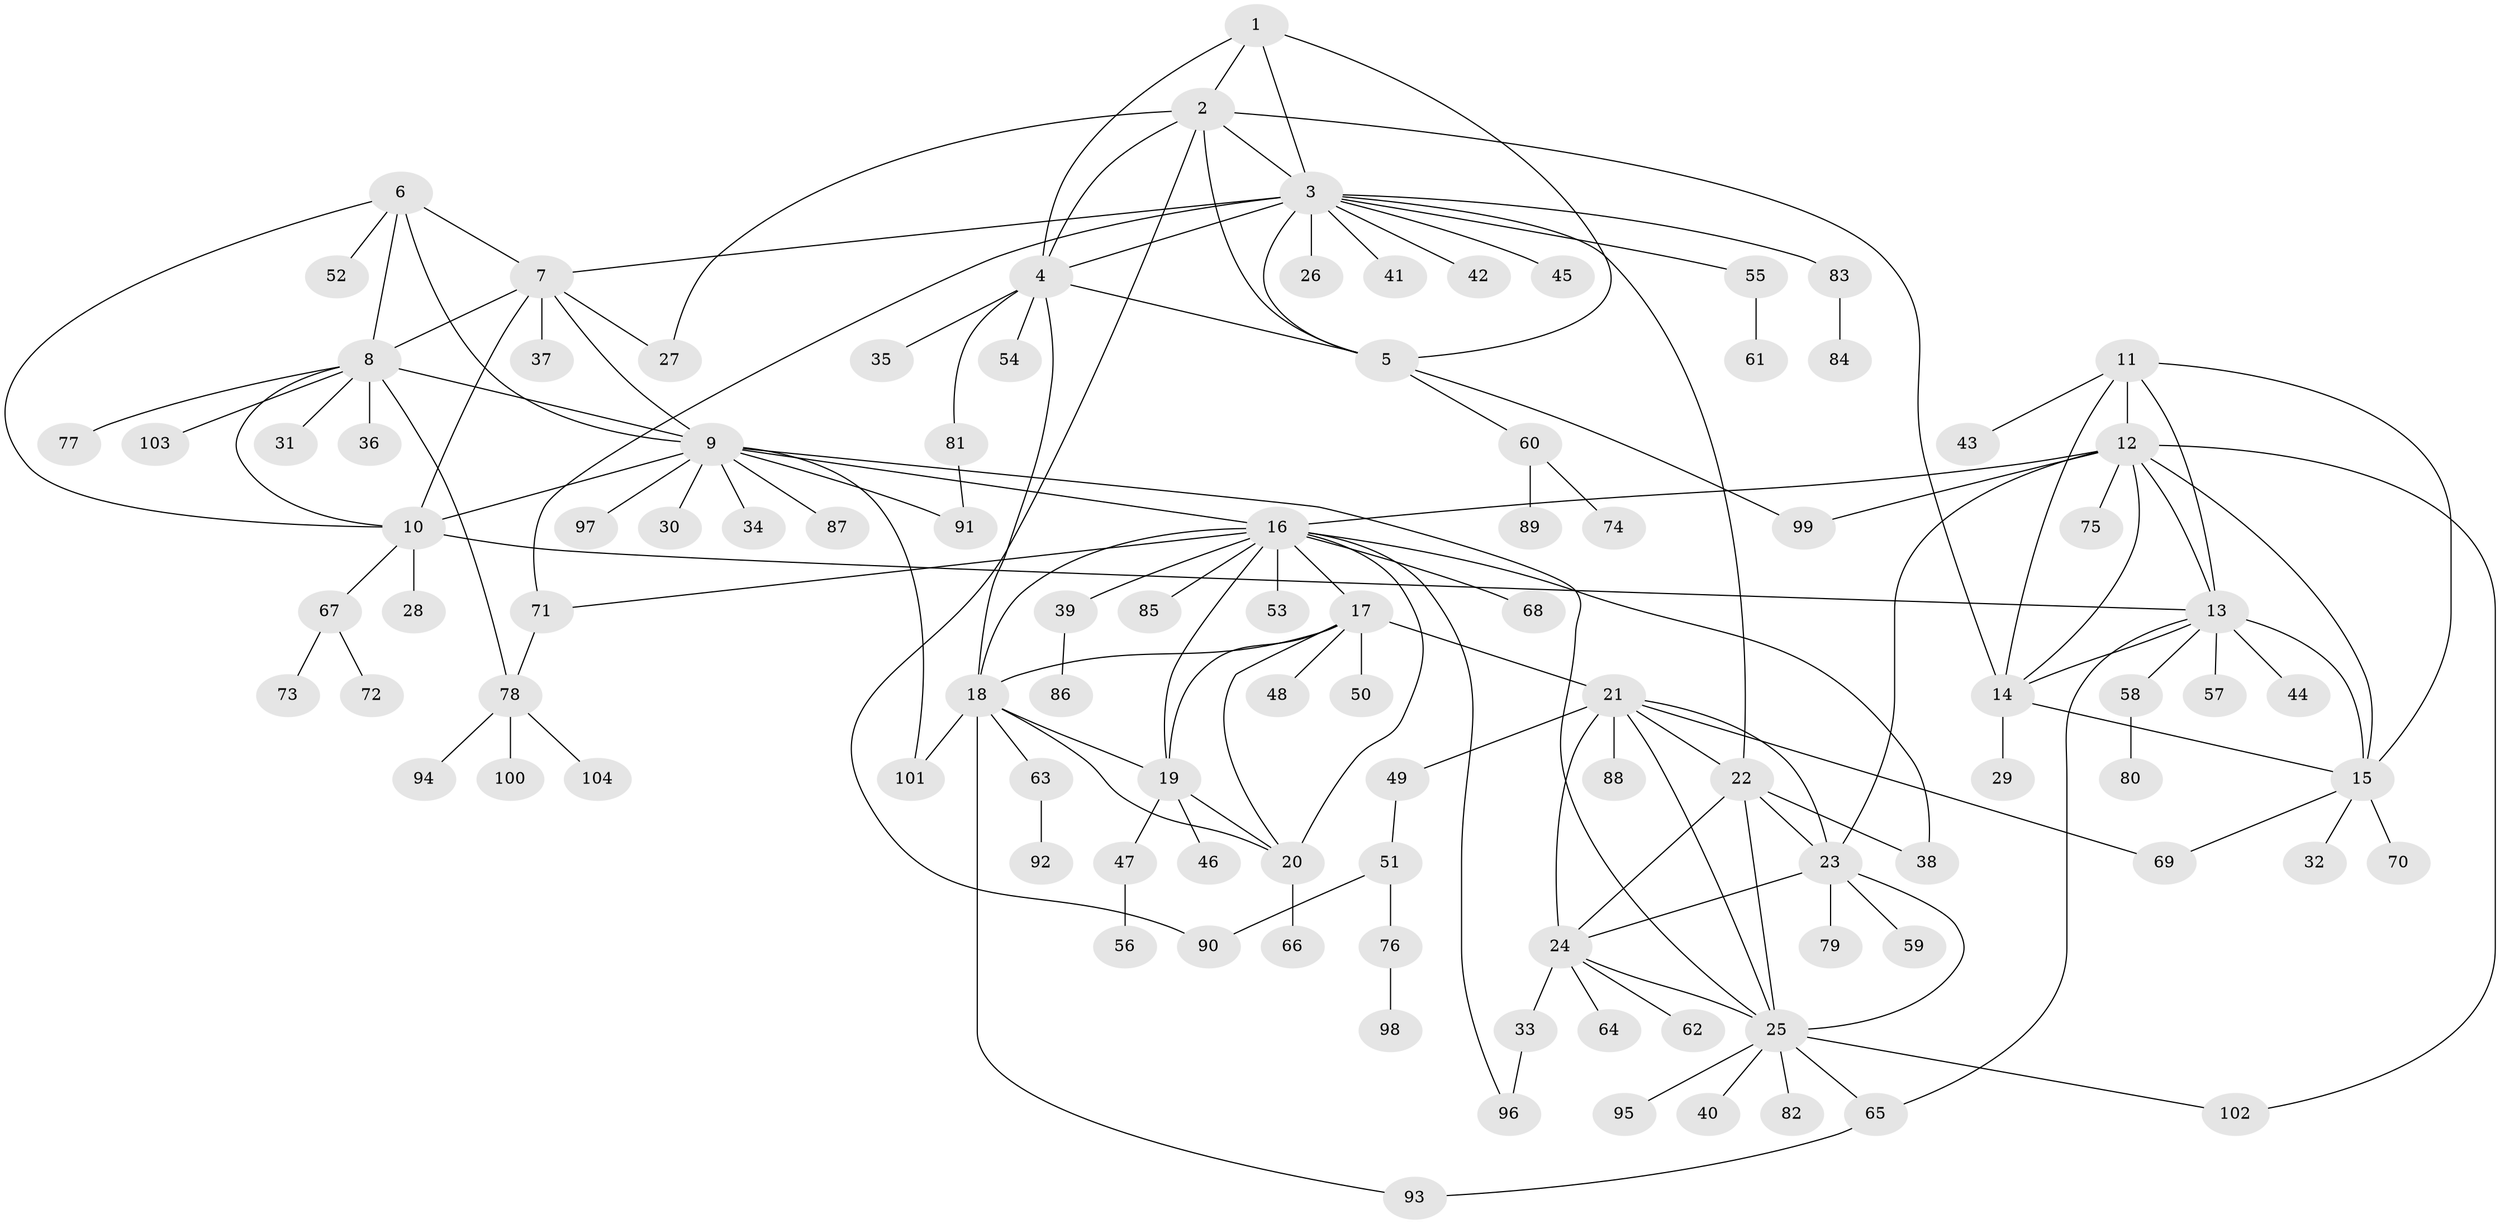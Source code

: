 // Generated by graph-tools (version 1.1) at 2025/54/03/09/25 04:54:49]
// undirected, 104 vertices, 152 edges
graph export_dot {
graph [start="1"]
  node [color=gray90,style=filled];
  1;
  2;
  3;
  4;
  5;
  6;
  7;
  8;
  9;
  10;
  11;
  12;
  13;
  14;
  15;
  16;
  17;
  18;
  19;
  20;
  21;
  22;
  23;
  24;
  25;
  26;
  27;
  28;
  29;
  30;
  31;
  32;
  33;
  34;
  35;
  36;
  37;
  38;
  39;
  40;
  41;
  42;
  43;
  44;
  45;
  46;
  47;
  48;
  49;
  50;
  51;
  52;
  53;
  54;
  55;
  56;
  57;
  58;
  59;
  60;
  61;
  62;
  63;
  64;
  65;
  66;
  67;
  68;
  69;
  70;
  71;
  72;
  73;
  74;
  75;
  76;
  77;
  78;
  79;
  80;
  81;
  82;
  83;
  84;
  85;
  86;
  87;
  88;
  89;
  90;
  91;
  92;
  93;
  94;
  95;
  96;
  97;
  98;
  99;
  100;
  101;
  102;
  103;
  104;
  1 -- 2;
  1 -- 3;
  1 -- 4;
  1 -- 5;
  2 -- 3;
  2 -- 4;
  2 -- 5;
  2 -- 14;
  2 -- 27;
  2 -- 90;
  3 -- 4;
  3 -- 5;
  3 -- 7;
  3 -- 22;
  3 -- 26;
  3 -- 41;
  3 -- 42;
  3 -- 45;
  3 -- 55;
  3 -- 71;
  3 -- 83;
  4 -- 5;
  4 -- 18;
  4 -- 35;
  4 -- 54;
  4 -- 81;
  5 -- 60;
  5 -- 99;
  6 -- 7;
  6 -- 8;
  6 -- 9;
  6 -- 10;
  6 -- 52;
  7 -- 8;
  7 -- 9;
  7 -- 10;
  7 -- 27;
  7 -- 37;
  8 -- 9;
  8 -- 10;
  8 -- 31;
  8 -- 36;
  8 -- 77;
  8 -- 78;
  8 -- 103;
  9 -- 10;
  9 -- 16;
  9 -- 25;
  9 -- 30;
  9 -- 34;
  9 -- 87;
  9 -- 91;
  9 -- 97;
  9 -- 101;
  10 -- 13;
  10 -- 28;
  10 -- 67;
  11 -- 12;
  11 -- 13;
  11 -- 14;
  11 -- 15;
  11 -- 43;
  12 -- 13;
  12 -- 14;
  12 -- 15;
  12 -- 16;
  12 -- 23;
  12 -- 75;
  12 -- 99;
  12 -- 102;
  13 -- 14;
  13 -- 15;
  13 -- 44;
  13 -- 57;
  13 -- 58;
  13 -- 65;
  14 -- 15;
  14 -- 29;
  15 -- 32;
  15 -- 69;
  15 -- 70;
  16 -- 17;
  16 -- 18;
  16 -- 19;
  16 -- 20;
  16 -- 38;
  16 -- 39;
  16 -- 53;
  16 -- 68;
  16 -- 71;
  16 -- 85;
  16 -- 96;
  17 -- 18;
  17 -- 19;
  17 -- 20;
  17 -- 21;
  17 -- 48;
  17 -- 50;
  18 -- 19;
  18 -- 20;
  18 -- 63;
  18 -- 93;
  18 -- 101;
  19 -- 20;
  19 -- 46;
  19 -- 47;
  20 -- 66;
  21 -- 22;
  21 -- 23;
  21 -- 24;
  21 -- 25;
  21 -- 49;
  21 -- 69;
  21 -- 88;
  22 -- 23;
  22 -- 24;
  22 -- 25;
  22 -- 38;
  23 -- 24;
  23 -- 25;
  23 -- 59;
  23 -- 79;
  24 -- 25;
  24 -- 33;
  24 -- 62;
  24 -- 64;
  25 -- 40;
  25 -- 65;
  25 -- 82;
  25 -- 95;
  25 -- 102;
  33 -- 96;
  39 -- 86;
  47 -- 56;
  49 -- 51;
  51 -- 76;
  51 -- 90;
  55 -- 61;
  58 -- 80;
  60 -- 74;
  60 -- 89;
  63 -- 92;
  65 -- 93;
  67 -- 72;
  67 -- 73;
  71 -- 78;
  76 -- 98;
  78 -- 94;
  78 -- 100;
  78 -- 104;
  81 -- 91;
  83 -- 84;
}
